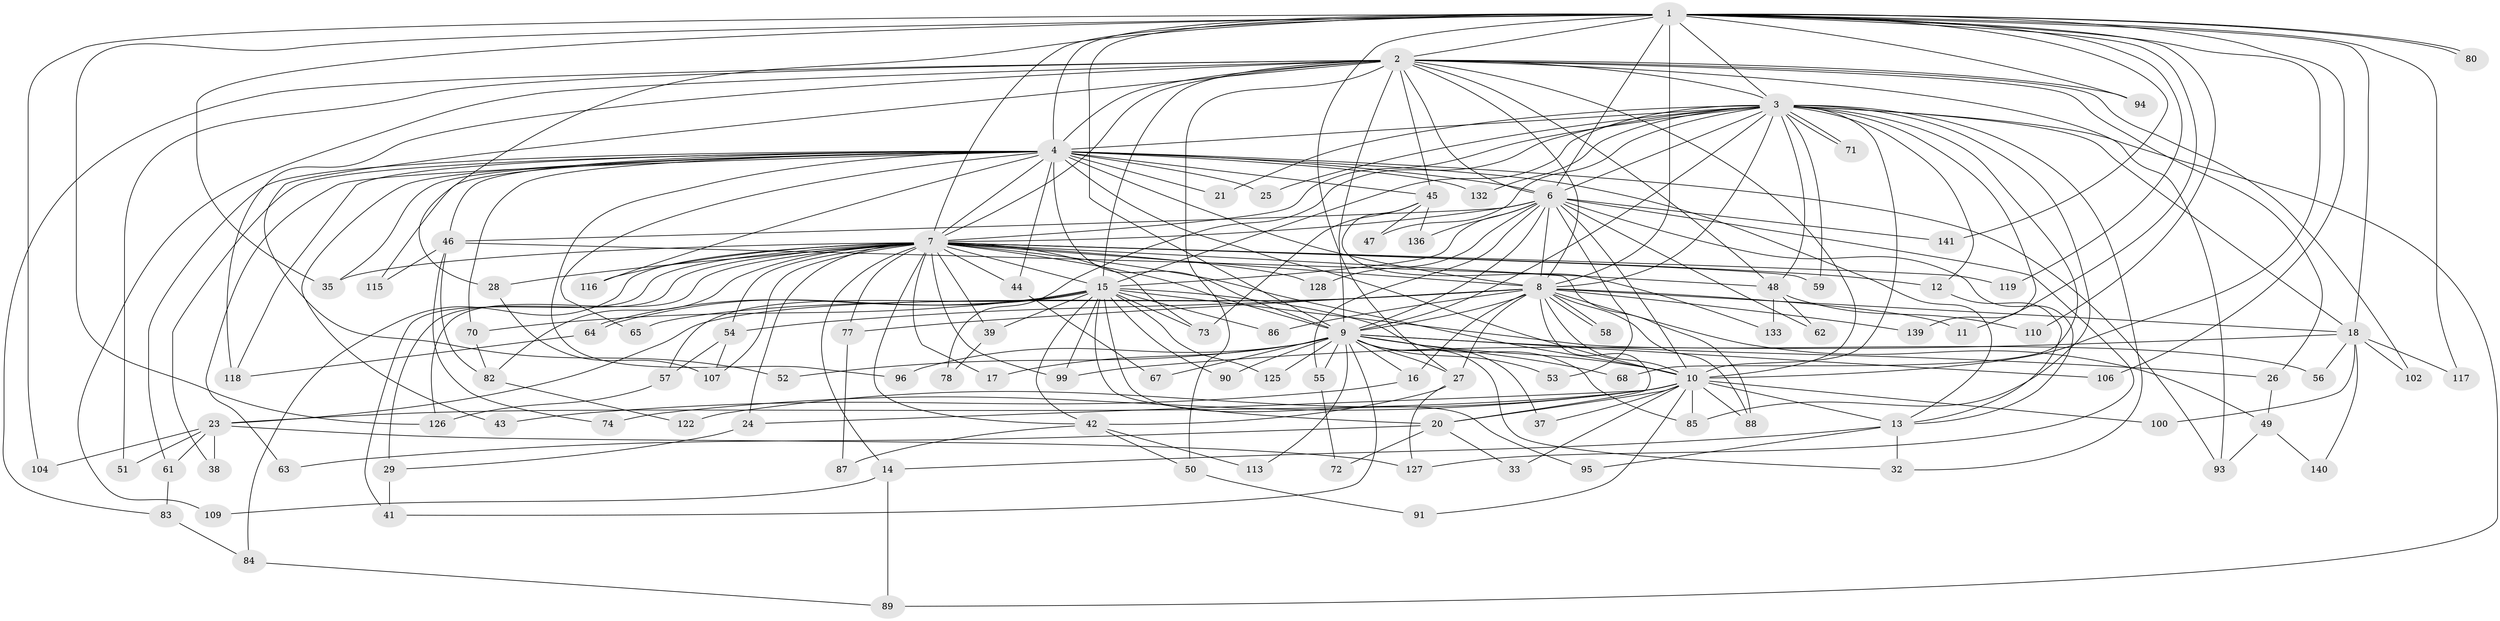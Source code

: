 // Generated by graph-tools (version 1.1) at 2025/23/03/03/25 07:23:47]
// undirected, 105 vertices, 251 edges
graph export_dot {
graph [start="1"]
  node [color=gray90,style=filled];
  1 [super="+40"];
  2 [super="+22"];
  3 [super="+114"];
  4 [super="+5"];
  6 [super="+19"];
  7 [super="+36"];
  8 [super="+66"];
  9 [super="+60"];
  10 [super="+92"];
  11;
  12 [super="+103"];
  13 [super="+34"];
  14 [super="+108"];
  15 [super="+142"];
  16;
  17;
  18 [super="+30"];
  20 [super="+76"];
  21;
  23 [super="+75"];
  24 [super="+98"];
  25;
  26;
  27 [super="+31"];
  28;
  29 [super="+123"];
  32;
  33;
  35 [super="+129"];
  37;
  38;
  39;
  41 [super="+124"];
  42 [super="+120"];
  43;
  44 [super="+137"];
  45 [super="+79"];
  46 [super="+81"];
  47;
  48 [super="+69"];
  49;
  50;
  51;
  52;
  53;
  54;
  55;
  56;
  57;
  58;
  59;
  61;
  62;
  63;
  64 [super="+138"];
  65;
  67;
  68;
  70;
  71;
  72;
  73 [super="+97"];
  74;
  77;
  78;
  80;
  82 [super="+111"];
  83;
  84;
  85 [super="+121"];
  86;
  87;
  88 [super="+134"];
  89;
  90;
  91;
  93 [super="+112"];
  94;
  95;
  96;
  99 [super="+101"];
  100 [super="+105"];
  102;
  104;
  106;
  107 [super="+135"];
  109;
  110;
  113;
  115;
  116;
  117;
  118;
  119;
  122;
  125;
  126 [super="+130"];
  127 [super="+131"];
  128;
  132;
  133;
  136;
  139;
  140;
  141;
  1 -- 2;
  1 -- 3;
  1 -- 4 [weight=2];
  1 -- 6;
  1 -- 7;
  1 -- 8;
  1 -- 9;
  1 -- 10;
  1 -- 11;
  1 -- 18;
  1 -- 27;
  1 -- 28;
  1 -- 35 [weight=2];
  1 -- 80;
  1 -- 80;
  1 -- 94;
  1 -- 104;
  1 -- 106;
  1 -- 110;
  1 -- 117;
  1 -- 119;
  1 -- 141;
  1 -- 126;
  2 -- 3;
  2 -- 4 [weight=2];
  2 -- 6;
  2 -- 7;
  2 -- 8;
  2 -- 9;
  2 -- 10;
  2 -- 26;
  2 -- 45;
  2 -- 48;
  2 -- 50;
  2 -- 51;
  2 -- 52;
  2 -- 83;
  2 -- 93;
  2 -- 94;
  2 -- 102;
  2 -- 109;
  2 -- 118;
  2 -- 15;
  3 -- 4 [weight=2];
  3 -- 6;
  3 -- 7;
  3 -- 8;
  3 -- 9;
  3 -- 10 [weight=2];
  3 -- 12;
  3 -- 15;
  3 -- 18;
  3 -- 21;
  3 -- 25;
  3 -- 32;
  3 -- 47;
  3 -- 48;
  3 -- 59;
  3 -- 68;
  3 -- 71;
  3 -- 71;
  3 -- 78;
  3 -- 89;
  3 -- 132;
  3 -- 139;
  3 -- 85;
  4 -- 6 [weight=2];
  4 -- 7 [weight=2];
  4 -- 8 [weight=2];
  4 -- 9 [weight=2];
  4 -- 10 [weight=2];
  4 -- 13;
  4 -- 21;
  4 -- 38;
  4 -- 43;
  4 -- 44 [weight=2];
  4 -- 46;
  4 -- 63;
  4 -- 65;
  4 -- 132;
  4 -- 70;
  4 -- 25;
  4 -- 96;
  4 -- 45 [weight=2];
  4 -- 115;
  4 -- 116;
  4 -- 118;
  4 -- 61;
  4 -- 93;
  4 -- 35;
  6 -- 7;
  6 -- 8;
  6 -- 9;
  6 -- 10;
  6 -- 13;
  6 -- 53;
  6 -- 55;
  6 -- 62;
  6 -- 128;
  6 -- 136;
  6 -- 127;
  6 -- 46 [weight=2];
  6 -- 141;
  6 -- 15;
  7 -- 8 [weight=2];
  7 -- 9;
  7 -- 10;
  7 -- 12;
  7 -- 14;
  7 -- 15;
  7 -- 17;
  7 -- 24 [weight=2];
  7 -- 28;
  7 -- 29 [weight=2];
  7 -- 35;
  7 -- 39;
  7 -- 41;
  7 -- 44;
  7 -- 54;
  7 -- 59;
  7 -- 73;
  7 -- 77;
  7 -- 84;
  7 -- 99;
  7 -- 107;
  7 -- 116;
  7 -- 119;
  7 -- 126;
  7 -- 128;
  7 -- 42;
  7 -- 82;
  7 -- 48;
  8 -- 9;
  8 -- 10;
  8 -- 11;
  8 -- 16;
  8 -- 20 [weight=2];
  8 -- 23 [weight=2];
  8 -- 49;
  8 -- 54;
  8 -- 58;
  8 -- 58;
  8 -- 65;
  8 -- 77;
  8 -- 86;
  8 -- 88;
  8 -- 139;
  8 -- 18;
  8 -- 27;
  9 -- 10 [weight=2];
  9 -- 16;
  9 -- 17;
  9 -- 26;
  9 -- 27;
  9 -- 32;
  9 -- 37;
  9 -- 52;
  9 -- 53;
  9 -- 55;
  9 -- 67;
  9 -- 68;
  9 -- 106;
  9 -- 113;
  9 -- 125;
  9 -- 96;
  9 -- 90;
  9 -- 41;
  10 -- 20;
  10 -- 23;
  10 -- 24;
  10 -- 33;
  10 -- 37;
  10 -- 74;
  10 -- 85;
  10 -- 88;
  10 -- 91;
  10 -- 100;
  10 -- 122;
  10 -- 13;
  12 -- 13;
  13 -- 14;
  13 -- 95;
  13 -- 32;
  14 -- 109;
  14 -- 89;
  15 -- 39;
  15 -- 42;
  15 -- 56;
  15 -- 57;
  15 -- 64;
  15 -- 64;
  15 -- 70;
  15 -- 85;
  15 -- 86;
  15 -- 90;
  15 -- 95;
  15 -- 125;
  15 -- 20;
  15 -- 99;
  15 -- 73;
  16 -- 43;
  18 -- 56;
  18 -- 99;
  18 -- 100 [weight=2];
  18 -- 102;
  18 -- 140;
  18 -- 117;
  20 -- 33;
  20 -- 63;
  20 -- 72;
  23 -- 38;
  23 -- 51;
  23 -- 61;
  23 -- 104;
  23 -- 127;
  24 -- 29;
  26 -- 49;
  27 -- 42;
  27 -- 127;
  28 -- 107;
  29 -- 41;
  39 -- 78;
  42 -- 50;
  42 -- 87;
  42 -- 113;
  44 -- 67;
  45 -- 47;
  45 -- 73;
  45 -- 136;
  45 -- 133;
  46 -- 74;
  46 -- 82;
  46 -- 115;
  46 -- 88;
  48 -- 62;
  48 -- 133;
  48 -- 110;
  49 -- 93;
  49 -- 140;
  50 -- 91;
  54 -- 57;
  54 -- 107;
  55 -- 72;
  57 -- 126;
  61 -- 83;
  64 -- 118;
  70 -- 82;
  77 -- 87;
  82 -- 122;
  83 -- 84;
  84 -- 89;
}
